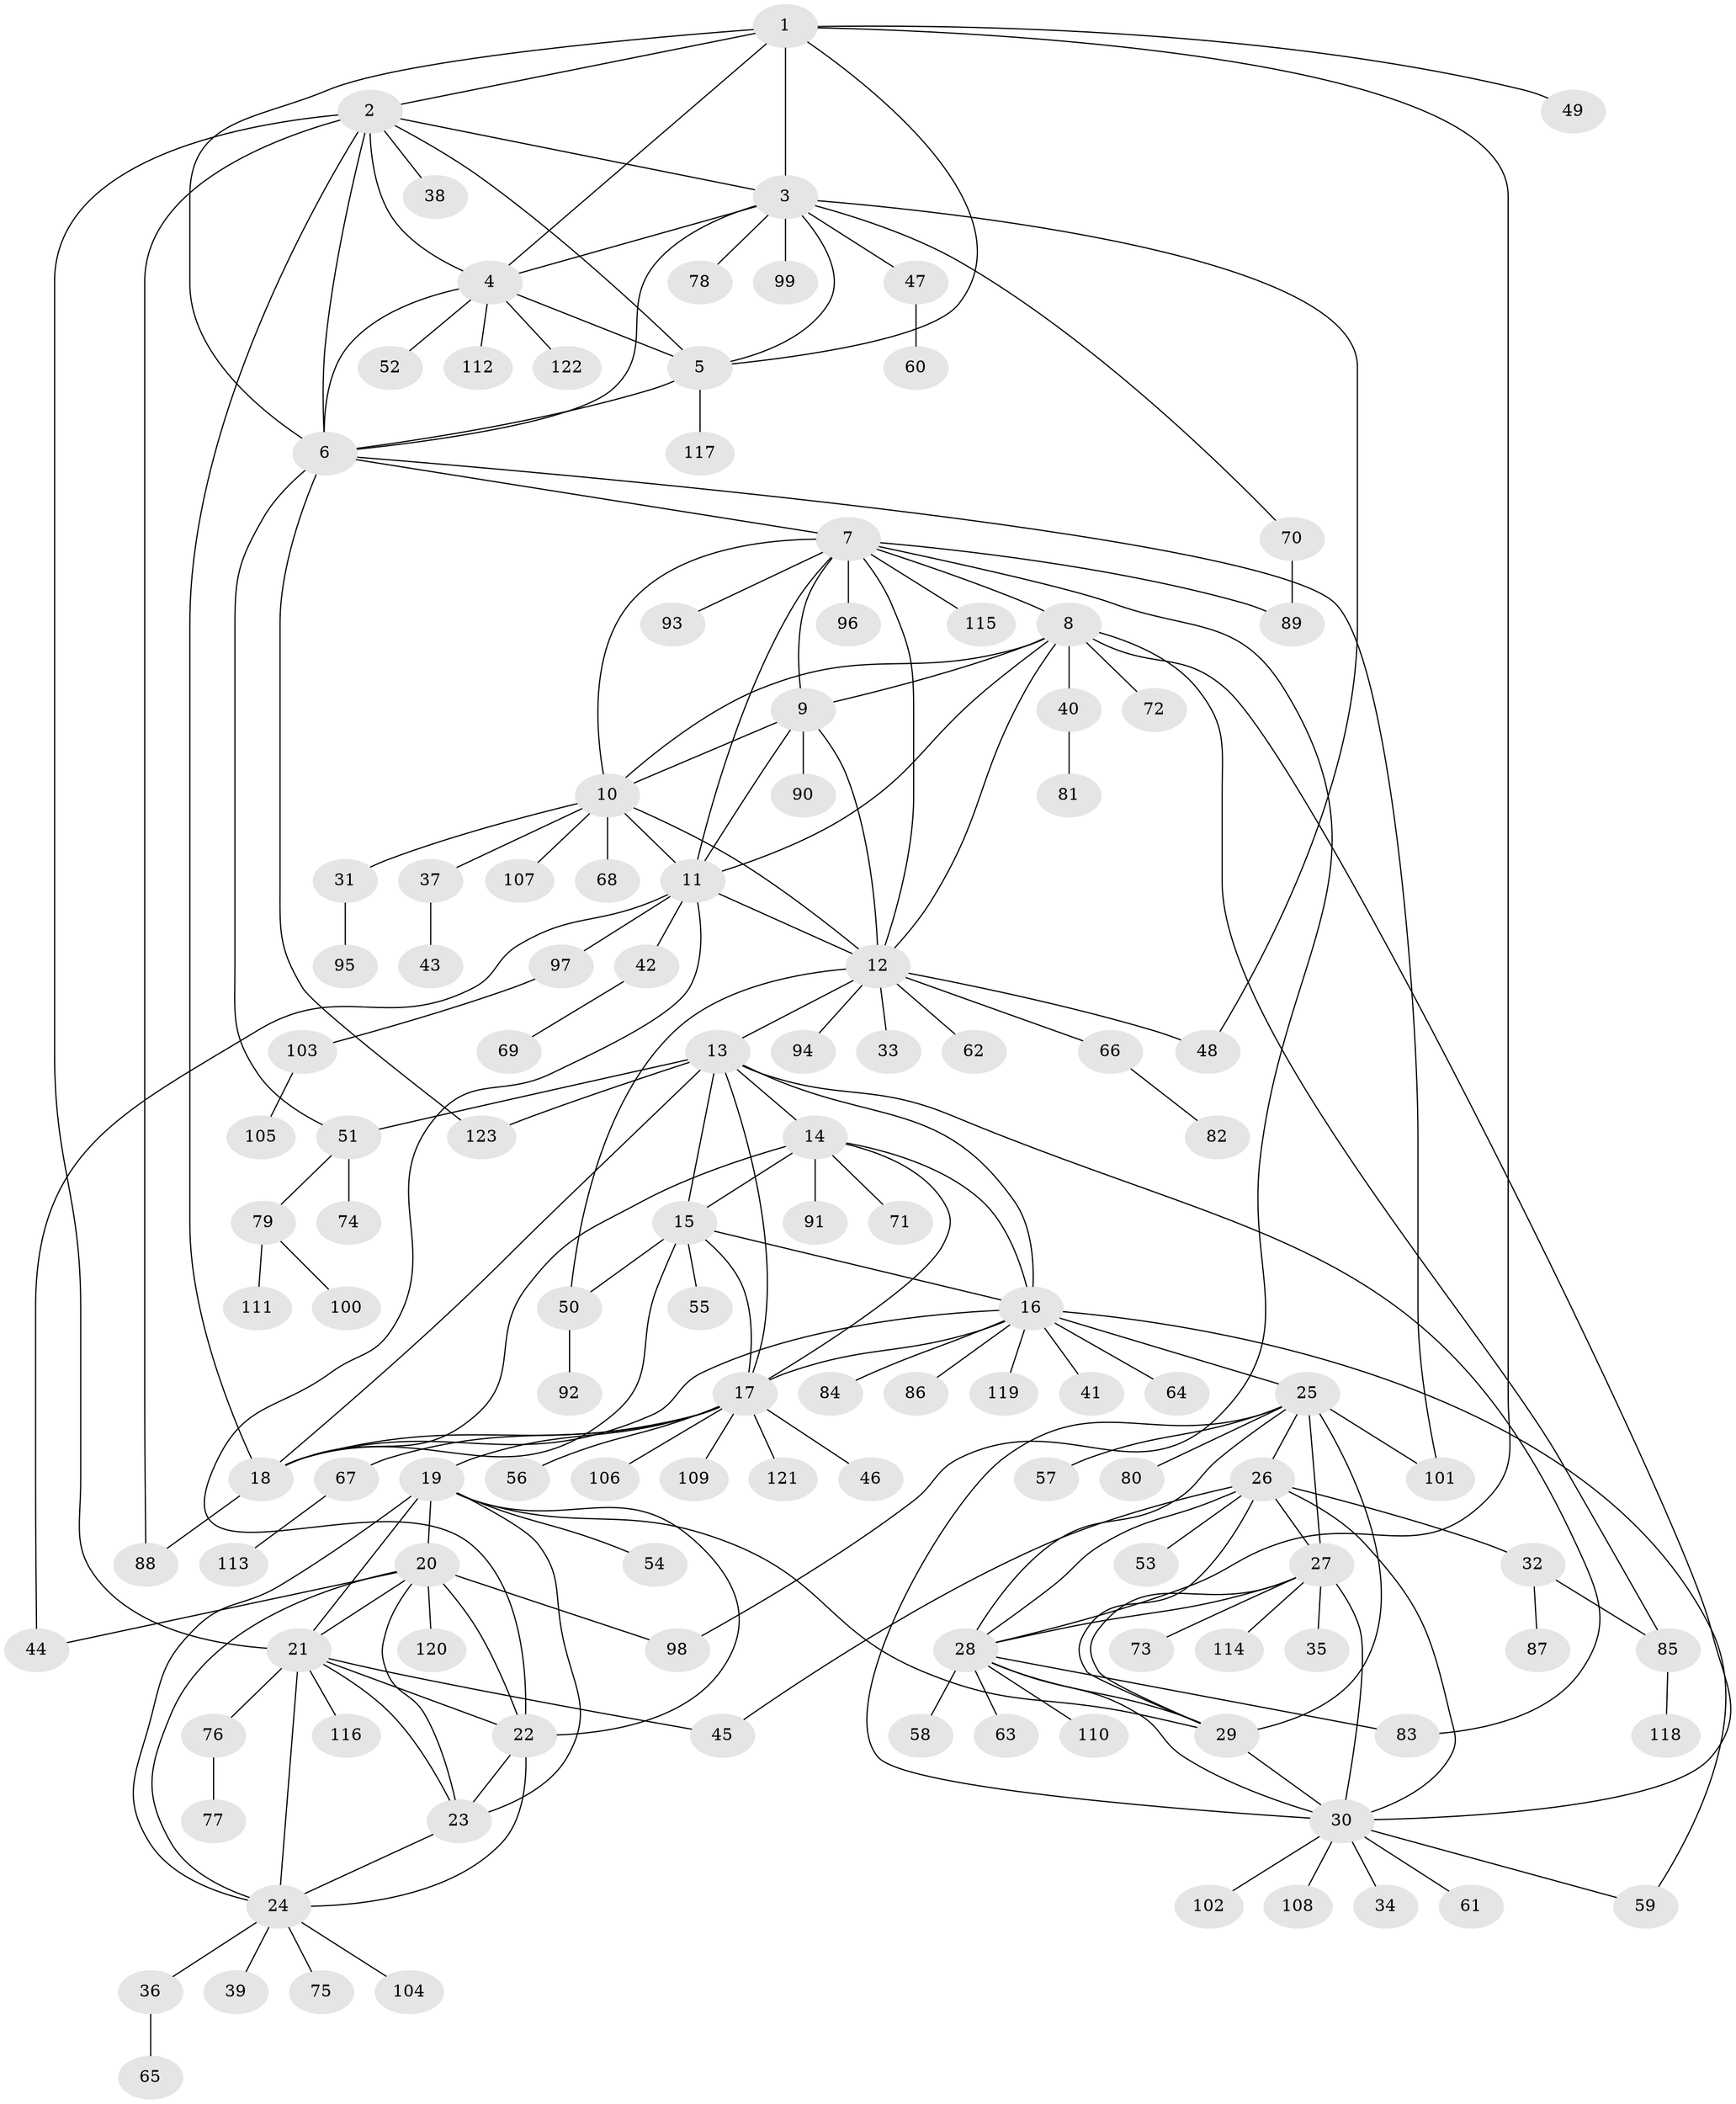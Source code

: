 // coarse degree distribution, {6: 0.0410958904109589, 7: 0.0684931506849315, 11: 0.0273972602739726, 5: 0.0136986301369863, 8: 0.0410958904109589, 14: 0.0136986301369863, 4: 0.0547945205479452, 12: 0.0136986301369863, 1: 0.6164383561643836, 2: 0.0958904109589041, 3: 0.0136986301369863}
// Generated by graph-tools (version 1.1) at 2025/19/03/04/25 18:19:54]
// undirected, 123 vertices, 191 edges
graph export_dot {
graph [start="1"]
  node [color=gray90,style=filled];
  1;
  2;
  3;
  4;
  5;
  6;
  7;
  8;
  9;
  10;
  11;
  12;
  13;
  14;
  15;
  16;
  17;
  18;
  19;
  20;
  21;
  22;
  23;
  24;
  25;
  26;
  27;
  28;
  29;
  30;
  31;
  32;
  33;
  34;
  35;
  36;
  37;
  38;
  39;
  40;
  41;
  42;
  43;
  44;
  45;
  46;
  47;
  48;
  49;
  50;
  51;
  52;
  53;
  54;
  55;
  56;
  57;
  58;
  59;
  60;
  61;
  62;
  63;
  64;
  65;
  66;
  67;
  68;
  69;
  70;
  71;
  72;
  73;
  74;
  75;
  76;
  77;
  78;
  79;
  80;
  81;
  82;
  83;
  84;
  85;
  86;
  87;
  88;
  89;
  90;
  91;
  92;
  93;
  94;
  95;
  96;
  97;
  98;
  99;
  100;
  101;
  102;
  103;
  104;
  105;
  106;
  107;
  108;
  109;
  110;
  111;
  112;
  113;
  114;
  115;
  116;
  117;
  118;
  119;
  120;
  121;
  122;
  123;
  1 -- 2;
  1 -- 3;
  1 -- 4;
  1 -- 5;
  1 -- 6;
  1 -- 28;
  1 -- 49;
  2 -- 3;
  2 -- 4;
  2 -- 5;
  2 -- 6;
  2 -- 18;
  2 -- 21;
  2 -- 38;
  2 -- 88;
  3 -- 4;
  3 -- 5;
  3 -- 6;
  3 -- 47;
  3 -- 48;
  3 -- 70;
  3 -- 78;
  3 -- 99;
  4 -- 5;
  4 -- 6;
  4 -- 52;
  4 -- 112;
  4 -- 122;
  5 -- 6;
  5 -- 117;
  6 -- 7;
  6 -- 51;
  6 -- 101;
  6 -- 123;
  7 -- 8;
  7 -- 9;
  7 -- 10;
  7 -- 11;
  7 -- 12;
  7 -- 89;
  7 -- 93;
  7 -- 96;
  7 -- 98;
  7 -- 115;
  8 -- 9;
  8 -- 10;
  8 -- 11;
  8 -- 12;
  8 -- 30;
  8 -- 40;
  8 -- 72;
  8 -- 85;
  9 -- 10;
  9 -- 11;
  9 -- 12;
  9 -- 90;
  10 -- 11;
  10 -- 12;
  10 -- 31;
  10 -- 37;
  10 -- 68;
  10 -- 107;
  11 -- 12;
  11 -- 22;
  11 -- 42;
  11 -- 44;
  11 -- 97;
  12 -- 13;
  12 -- 33;
  12 -- 48;
  12 -- 50;
  12 -- 62;
  12 -- 66;
  12 -- 94;
  13 -- 14;
  13 -- 15;
  13 -- 16;
  13 -- 17;
  13 -- 18;
  13 -- 51;
  13 -- 83;
  13 -- 123;
  14 -- 15;
  14 -- 16;
  14 -- 17;
  14 -- 18;
  14 -- 71;
  14 -- 91;
  15 -- 16;
  15 -- 17;
  15 -- 18;
  15 -- 50;
  15 -- 55;
  16 -- 17;
  16 -- 18;
  16 -- 25;
  16 -- 41;
  16 -- 59;
  16 -- 64;
  16 -- 84;
  16 -- 86;
  16 -- 119;
  17 -- 18;
  17 -- 19;
  17 -- 46;
  17 -- 56;
  17 -- 67;
  17 -- 106;
  17 -- 109;
  17 -- 121;
  18 -- 88;
  19 -- 20;
  19 -- 21;
  19 -- 22;
  19 -- 23;
  19 -- 24;
  19 -- 29;
  19 -- 54;
  20 -- 21;
  20 -- 22;
  20 -- 23;
  20 -- 24;
  20 -- 44;
  20 -- 98;
  20 -- 120;
  21 -- 22;
  21 -- 23;
  21 -- 24;
  21 -- 45;
  21 -- 76;
  21 -- 116;
  22 -- 23;
  22 -- 24;
  23 -- 24;
  24 -- 36;
  24 -- 39;
  24 -- 75;
  24 -- 104;
  25 -- 26;
  25 -- 27;
  25 -- 28;
  25 -- 29;
  25 -- 30;
  25 -- 57;
  25 -- 80;
  25 -- 101;
  26 -- 27;
  26 -- 28;
  26 -- 29;
  26 -- 30;
  26 -- 32;
  26 -- 45;
  26 -- 53;
  27 -- 28;
  27 -- 29;
  27 -- 30;
  27 -- 35;
  27 -- 73;
  27 -- 114;
  28 -- 29;
  28 -- 30;
  28 -- 58;
  28 -- 63;
  28 -- 83;
  28 -- 110;
  29 -- 30;
  30 -- 34;
  30 -- 59;
  30 -- 61;
  30 -- 102;
  30 -- 108;
  31 -- 95;
  32 -- 85;
  32 -- 87;
  36 -- 65;
  37 -- 43;
  40 -- 81;
  42 -- 69;
  47 -- 60;
  50 -- 92;
  51 -- 74;
  51 -- 79;
  66 -- 82;
  67 -- 113;
  70 -- 89;
  76 -- 77;
  79 -- 100;
  79 -- 111;
  85 -- 118;
  97 -- 103;
  103 -- 105;
}
